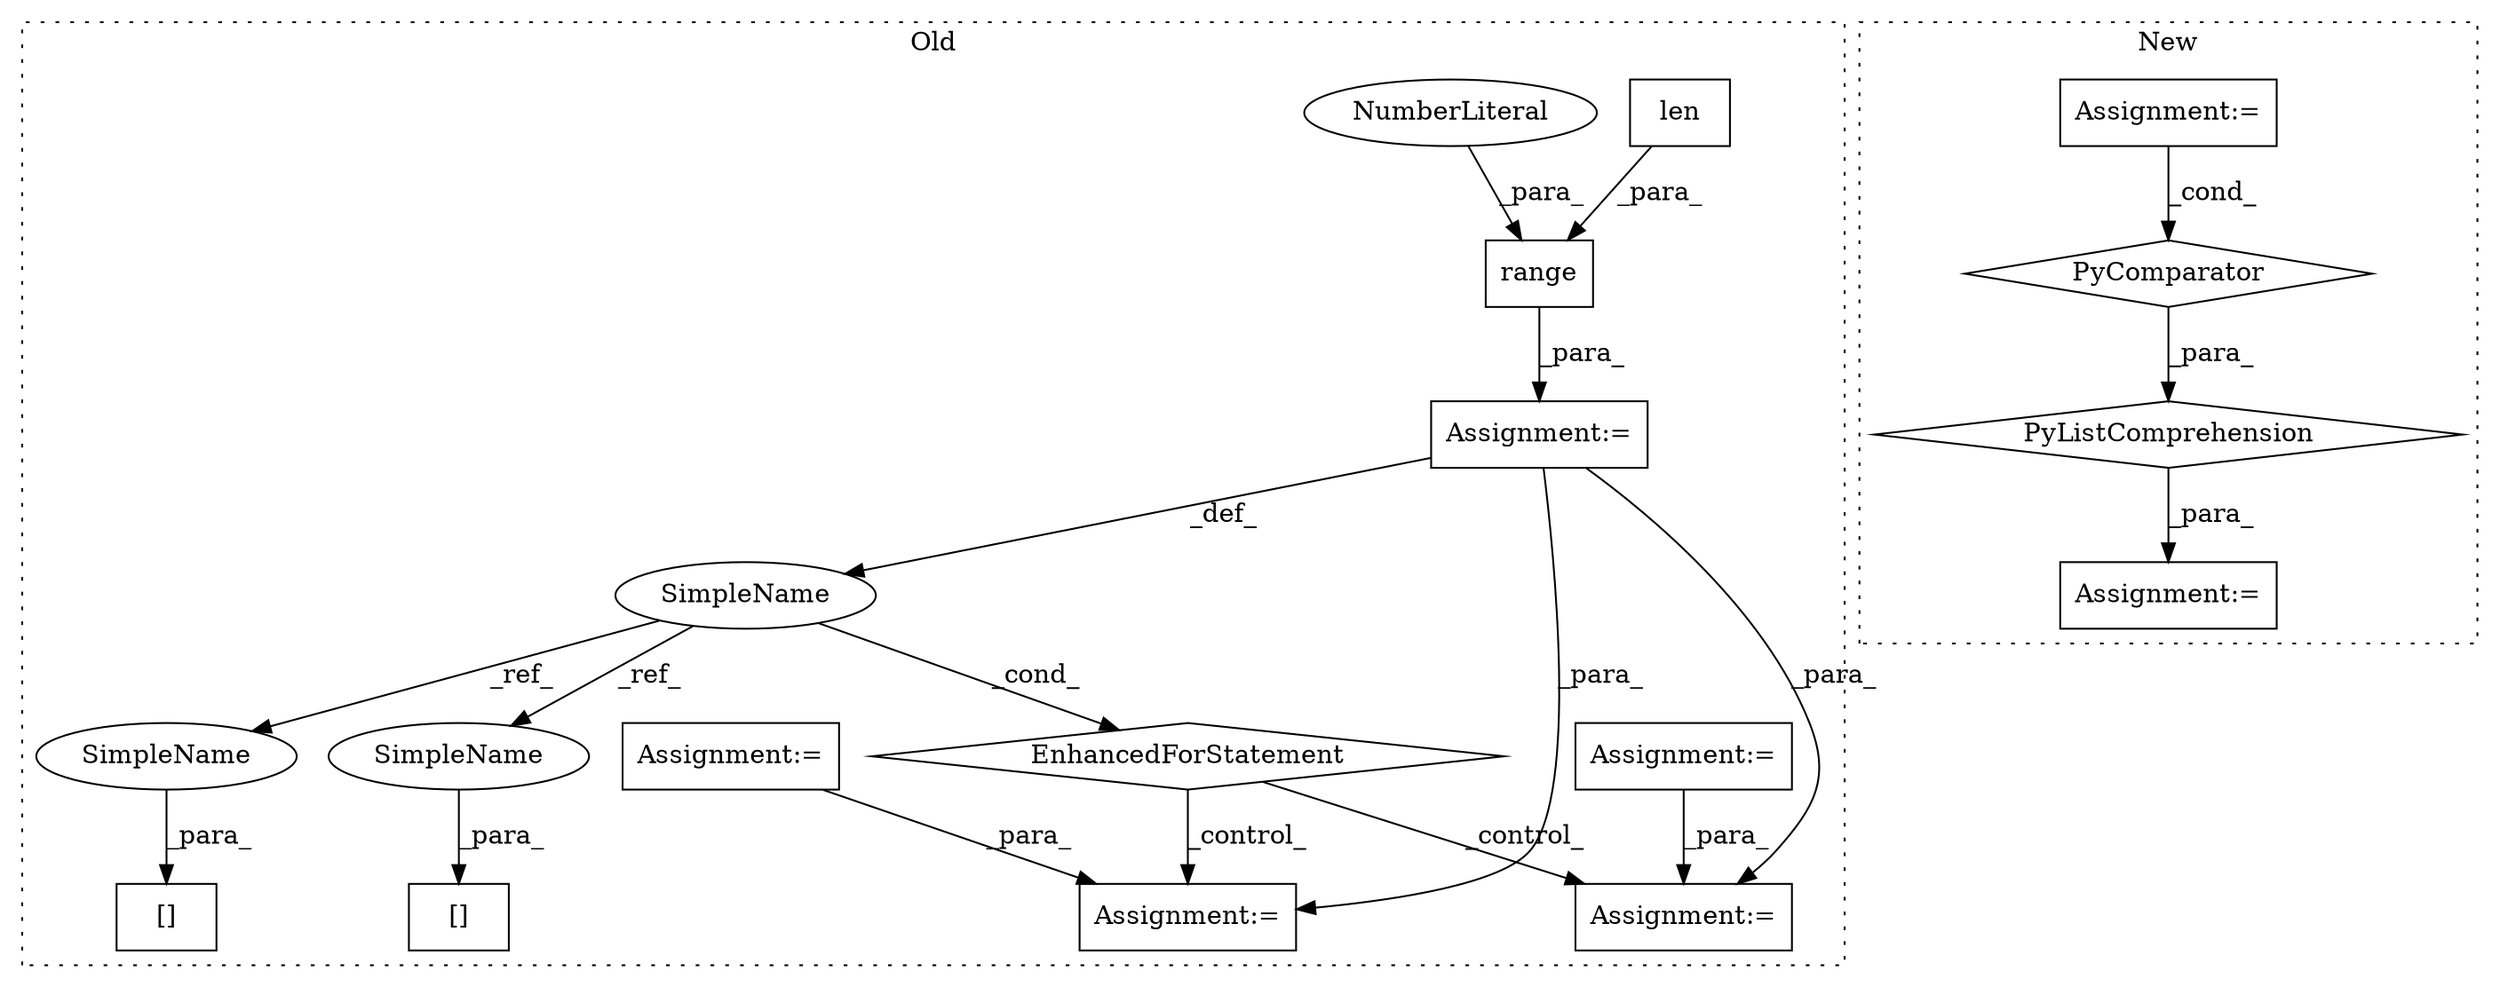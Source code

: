 digraph G {
subgraph cluster0 {
1 [label="len" a="32" s="6319,6331" l="4,1" shape="box"];
6 [label="Assignment:=" a="7" s="6244,6333" l="53,2" shape="box"];
7 [label="range" a="32" s="6311,6332" l="6,1" shape="box"];
8 [label="[]" a="2" s="6492,6508" l="9,1" shape="box"];
9 [label="EnhancedForStatement" a="70" s="6244,6333" l="53,2" shape="diamond"];
10 [label="SimpleName" a="42" s="6301" l="7" shape="ellipse"];
11 [label="Assignment:=" a="7" s="6351" l="1" shape="box"];
12 [label="[]" a="2" s="6403,6419" l="9,1" shape="box"];
13 [label="Assignment:=" a="7" s="6440" l="1" shape="box"];
14 [label="Assignment:=" a="7" s="6062" l="1" shape="box"];
15 [label="Assignment:=" a="7" s="6166" l="1" shape="box"];
16 [label="NumberLiteral" a="34" s="6317" l="1" shape="ellipse"];
17 [label="SimpleName" a="42" s="6412" l="7" shape="ellipse"];
18 [label="SimpleName" a="42" s="6501" l="7" shape="ellipse"];
label = "Old";
style="dotted";
}
subgraph cluster1 {
2 [label="PyListComprehension" a="109" s="2407" l="127" shape="diamond"];
3 [label="PyComparator" a="113" s="2493" l="33" shape="diamond"];
4 [label="Assignment:=" a="7" s="2493" l="33" shape="box"];
5 [label="Assignment:=" a="7" s="2368" l="1" shape="box"];
label = "New";
style="dotted";
}
1 -> 7 [label="_para_"];
2 -> 5 [label="_para_"];
3 -> 2 [label="_para_"];
4 -> 3 [label="_cond_"];
6 -> 10 [label="_def_"];
6 -> 13 [label="_para_"];
6 -> 11 [label="_para_"];
7 -> 6 [label="_para_"];
9 -> 13 [label="_control_"];
9 -> 11 [label="_control_"];
10 -> 18 [label="_ref_"];
10 -> 17 [label="_ref_"];
10 -> 9 [label="_cond_"];
14 -> 11 [label="_para_"];
15 -> 13 [label="_para_"];
16 -> 7 [label="_para_"];
17 -> 12 [label="_para_"];
18 -> 8 [label="_para_"];
}